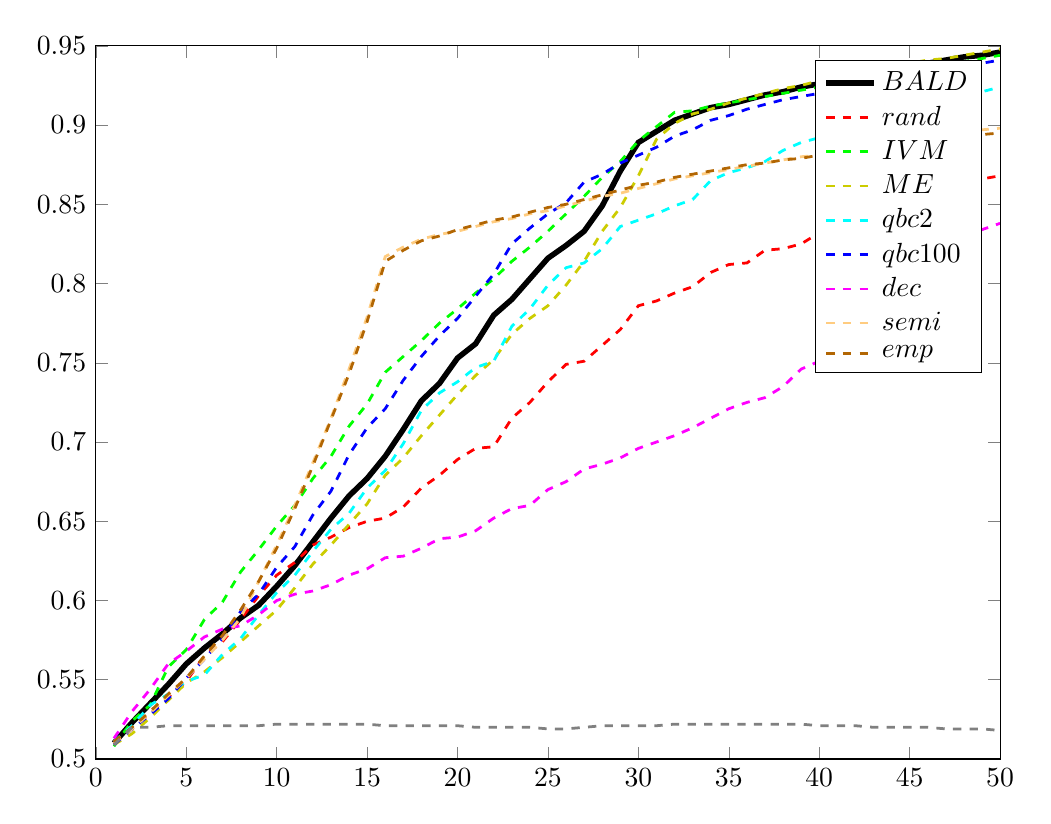 % This file was created by matlab2tikz v0.0.7.
% Copyright (c) 2008--2010, Nico Schlömer <nico.schloemer@gmail.com>
% All rights reserved.
% 
% The latest updates can be retrieved from
%   http://www.mathworks.com/matlabcentral/fileexchange/22022-matlab2tikz
% where you can also make suggestions and rate matlab2tikz.
% 
\begin{tikzpicture}

% defining custom colors
\definecolor{mycolor1}{rgb}{0.8,0.8,0}
\definecolor{mycolor2}{rgb}{0,1,1}
\definecolor{mycolor3}{rgb}{1,0,1}
\definecolor{mycolor4}{rgb}{1,0.8,0.5}
\definecolor{mycolor5}{rgb}{0.7,0.4,0.01}


\begin{axis}[%
view={0}{90},
scale only axis,
width=4.521in,
height=3.566in,
xmin=0, xmax=50,
ymin=0.5, ymax=0.95,
axis on top,
legend entries={$BALD$,$rand$,$IVM$,$ME$,$qbc2$,$qbc100$,$dec$,$semi$,$emp$},
legend style={nodes=right}]
\addplot [
color=black,
solid,
line width=2.0pt
]
coordinates{ (1,0.51) (2,0.523) (3,0.535) (4,0.547) (5,0.56) (6,0.57) (7,0.579) (8,0.589) (9,0.597) (10,0.609) (11,0.622) (12,0.637) (13,0.652) (14,0.666) (15,0.677) (16,0.691) (17,0.708) (18,0.726) (19,0.737) (20,0.753) (21,0.762) (22,0.78) (23,0.79) (24,0.803) (25,0.816) (26,0.824) (27,0.833) (28,0.849) (29,0.871) (30,0.889) (31,0.896) (32,0.903) (33,0.907) (34,0.911) (35,0.913) (36,0.916) (37,0.919) (38,0.921) (39,0.924) (40,0.926) (41,0.929) (42,0.931) (43,0.933) (44,0.935) (45,0.937) (46,0.939) (47,0.941) (48,0.943) (49,0.944) (50,0.946)
};

\addplot [
color=red,
dashed,
line width=1.0pt
]
coordinates{ (1,0.51) (2,0.519) (3,0.529) (4,0.539) (5,0.549) (6,0.565) (7,0.574) (8,0.588) (9,0.603) (10,0.616) (11,0.624) (12,0.635) (13,0.64) (14,0.646) (15,0.65) (16,0.652) (17,0.659) (18,0.671) (19,0.679) (20,0.689) (21,0.696) (22,0.697) (23,0.715) (24,0.725) (25,0.738) (26,0.749) (27,0.751) (28,0.761) (29,0.771) (30,0.786) (31,0.789) (32,0.794) (33,0.798) (34,0.807) (35,0.812) (36,0.813) (37,0.821) (38,0.822) (39,0.825) (40,0.832) (41,0.839) (42,0.841) (43,0.849) (44,0.857) (45,0.859) (46,0.862) (47,0.864) (48,0.865) (49,0.866) (50,0.868)
};

\addplot [
color=green,
dashed,
line width=1.0pt
]
coordinates{ (1,0.508) (2,0.524) (3,0.534) (4,0.558) (5,0.569) (6,0.588) (7,0.599) (8,0.618) (9,0.632) (10,0.647) (11,0.66) (12,0.677) (13,0.691) (14,0.71) (15,0.724) (16,0.744) (17,0.754) (18,0.764) (19,0.775) (20,0.784) (21,0.794) (22,0.803) (23,0.814) (24,0.823) (25,0.833) (26,0.844) (27,0.855) (28,0.867) (29,0.877) (30,0.89) (31,0.899) (32,0.908) (33,0.909) (34,0.912) (35,0.914) (36,0.916) (37,0.918) (38,0.92) (39,0.922) (40,0.924) (41,0.926) (42,0.927) (43,0.93) (44,0.932) (45,0.934) (46,0.936) (47,0.938) (48,0.94) (49,0.942) (50,0.944)
};

\addplot [
color=mycolor1,
dashed,
line width=1.0pt
]
coordinates{ (1,0.509) (2,0.516) (3,0.526) (4,0.537) (5,0.548) (6,0.555) (7,0.564) (8,0.574) (9,0.584) (10,0.594) (11,0.608) (12,0.623) (13,0.635) (14,0.648) (15,0.661) (16,0.679) (17,0.69) (18,0.704) (19,0.717) (20,0.73) (21,0.742) (22,0.752) (23,0.768) (24,0.778) (25,0.786) (26,0.799) (27,0.814) (28,0.833) (29,0.848) (30,0.868) (31,0.891) (32,0.901) (33,0.907) (34,0.91) (35,0.914) (36,0.917) (37,0.92) (38,0.923) (39,0.925) (40,0.928) (41,0.931) (42,0.933) (43,0.935) (44,0.937) (45,0.939) (46,0.941) (47,0.942) (48,0.944) (49,0.946) (50,0.948)
};

\addplot [
color=mycolor2,
dashed,
line width=1.0pt
]
coordinates{ (1,0.511) (2,0.521) (3,0.534) (4,0.541) (5,0.549) (6,0.553) (7,0.566) (8,0.576) (9,0.591) (10,0.605) (11,0.616) (12,0.631) (13,0.645) (14,0.655) (15,0.671) (16,0.682) (17,0.699) (18,0.72) (19,0.731) (20,0.738) (21,0.747) (22,0.751) (23,0.773) (24,0.784) (25,0.799) (26,0.81) (27,0.813) (28,0.822) (29,0.836) (30,0.84) (31,0.844) (32,0.849) (33,0.853) (34,0.865) (35,0.87) (36,0.873) (37,0.877) (38,0.884) (39,0.889) (40,0.892) (41,0.896) (42,0.9) (43,0.903) (44,0.906) (45,0.909) (46,0.912) (47,0.916) (48,0.918) (49,0.921) (50,0.924)
};

\addplot [
color=blue,
dashed,
line width=1.0pt
]
coordinates{ (1,0.509) (2,0.519) (3,0.528) (4,0.538) (5,0.551) (6,0.563) (7,0.576) (8,0.593) (9,0.604) (10,0.621) (11,0.634) (12,0.654) (13,0.669) (14,0.692) (15,0.709) (16,0.721) (17,0.739) (18,0.754) (19,0.767) (20,0.778) (21,0.792) (22,0.806) (23,0.825) (24,0.835) (25,0.844) (26,0.851) (27,0.864) (28,0.869) (29,0.876) (30,0.881) (31,0.886) (32,0.893) (33,0.897) (34,0.903) (35,0.906) (36,0.91) (37,0.913) (38,0.916) (39,0.918) (40,0.92) (41,0.922) (42,0.925) (43,0.927) (44,0.929) (45,0.931) (46,0.934) (47,0.936) (48,0.938) (49,0.939) (50,0.941)
};

\addplot [
color=mycolor3,
dashed,
line width=1.0pt
]
coordinates{ (1,0.513) (2,0.53) (3,0.544) (4,0.56) (5,0.568) (6,0.577) (7,0.582) (8,0.584) (9,0.591) (10,0.6) (11,0.604) (12,0.606) (13,0.61) (14,0.616) (15,0.62) (16,0.627) (17,0.628) (18,0.633) (19,0.639) (20,0.64) (21,0.644) (22,0.652) (23,0.658) (24,0.66) (25,0.67) (26,0.675) (27,0.683) (28,0.686) (29,0.69) (30,0.696) (31,0.7) (32,0.704) (33,0.709) (34,0.715) (35,0.721) (36,0.725) (37,0.728) (38,0.735) (39,0.746) (40,0.751) (41,0.758) (42,0.769) (43,0.778) (44,0.788) (45,0.799) (46,0.807) (47,0.82) (48,0.828) (49,0.834) (50,0.838)
};

\addplot [
color=mycolor4,
dashed,
line width=1.0pt
]
coordinates{ (1,0.51) (2,0.519) (3,0.529) (4,0.54) (5,0.551) (6,0.563) (7,0.575) (8,0.589) (9,0.612) (10,0.635) (11,0.66) (12,0.687) (13,0.715) (14,0.746) (15,0.779) (16,0.817) (17,0.823) (18,0.828) (19,0.831) (20,0.833) (21,0.836) (22,0.839) (23,0.841) (24,0.844) (25,0.846) (26,0.849) (27,0.852) (28,0.855) (29,0.857) (30,0.86) (31,0.863) (32,0.866) (33,0.868) (34,0.87) (35,0.872) (36,0.874) (37,0.876) (38,0.878) (39,0.88) (40,0.881) (41,0.883) (42,0.885) (43,0.887) (44,0.889) (45,0.891) (46,0.892) (47,0.894) (48,0.895) (49,0.897) (50,0.898)
};

\addplot [
color=mycolor5,
dashed,
line width=1.0pt
]
coordinates{ (1,0.511) (2,0.52) (3,0.53) (4,0.541) (5,0.551) (6,0.565) (7,0.578) (8,0.594) (9,0.612) (10,0.633) (11,0.658) (12,0.685) (13,0.714) (14,0.743) (15,0.776) (16,0.814) (17,0.821) (18,0.827) (19,0.83) (20,0.834) (21,0.837) (22,0.84) (23,0.842) (24,0.845) (25,0.848) (26,0.85) (27,0.853) (28,0.856) (29,0.859) (30,0.862) (31,0.864) (32,0.867) (33,0.869) (34,0.871) (35,0.873) (36,0.875) (37,0.876) (38,0.878) (39,0.879) (40,0.881) (41,0.882) (42,0.884) (43,0.885) (44,0.887) (45,0.888) (46,0.89) (47,0.891) (48,0.893) (49,0.894) (50,0.895)
};

\addplot [
color=gray,
dashed,
line width=1.0pt
]
coordinates{ (1,0.509) (2,0.52) (3,0.52) (4,0.521) (5,0.521) (6,0.521) (7,0.521) (8,0.521) (9,0.521) (10,0.522) (11,0.522) (12,0.522) (13,0.522) (14,0.522) (15,0.522) (16,0.521) (17,0.521) (18,0.521) (19,0.521) (20,0.521) (21,0.52) (22,0.52) (23,0.52) (24,0.52) (25,0.519) (26,0.519) (27,0.52) (28,0.521) (29,0.521) (30,0.521) (31,0.521) (32,0.522) (33,0.522) (34,0.522) (35,0.522) (36,0.522) (37,0.522) (38,0.522) (39,0.522) (40,0.521) (41,0.521) (42,0.521) (43,0.52) (44,0.52) (45,0.52) (46,0.52) (47,0.519) (48,0.519) (49,0.519) (50,0.518)
};

\end{axis}
\end{tikzpicture}
